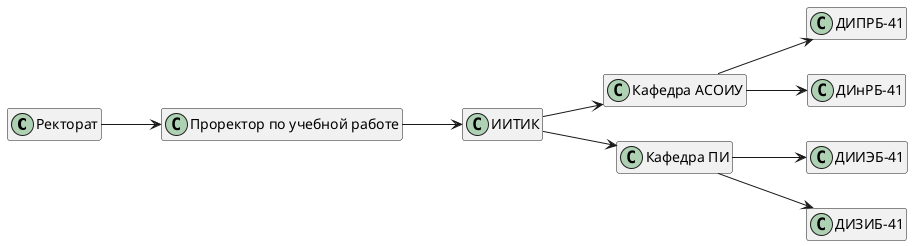 @startuml
'https://plantuml.com/class-diagram

left to right direction

hide members

class "Ректорат" as rectory
class "Проректор по учебной работе" as viceRector

class "ИИТИК" as iitik 

class "Кафедра АСОИУ" as asoiu
class "ДИПРБ-41" as asoiu_group1
class "ДИнРБ-41" as asoiu_group2

class "Кафедра ПИ" as pi
class "ДИИЭБ-41" as pi_group1
class "ДИЗИБ-41" as pi_group2


rectory --> viceRector
viceRector --> iitik

iitik --> asoiu
asoiu --> asoiu_group1
asoiu --> asoiu_group2

iitik --> pi
pi --> pi_group1
pi --> pi_group2


@enduml